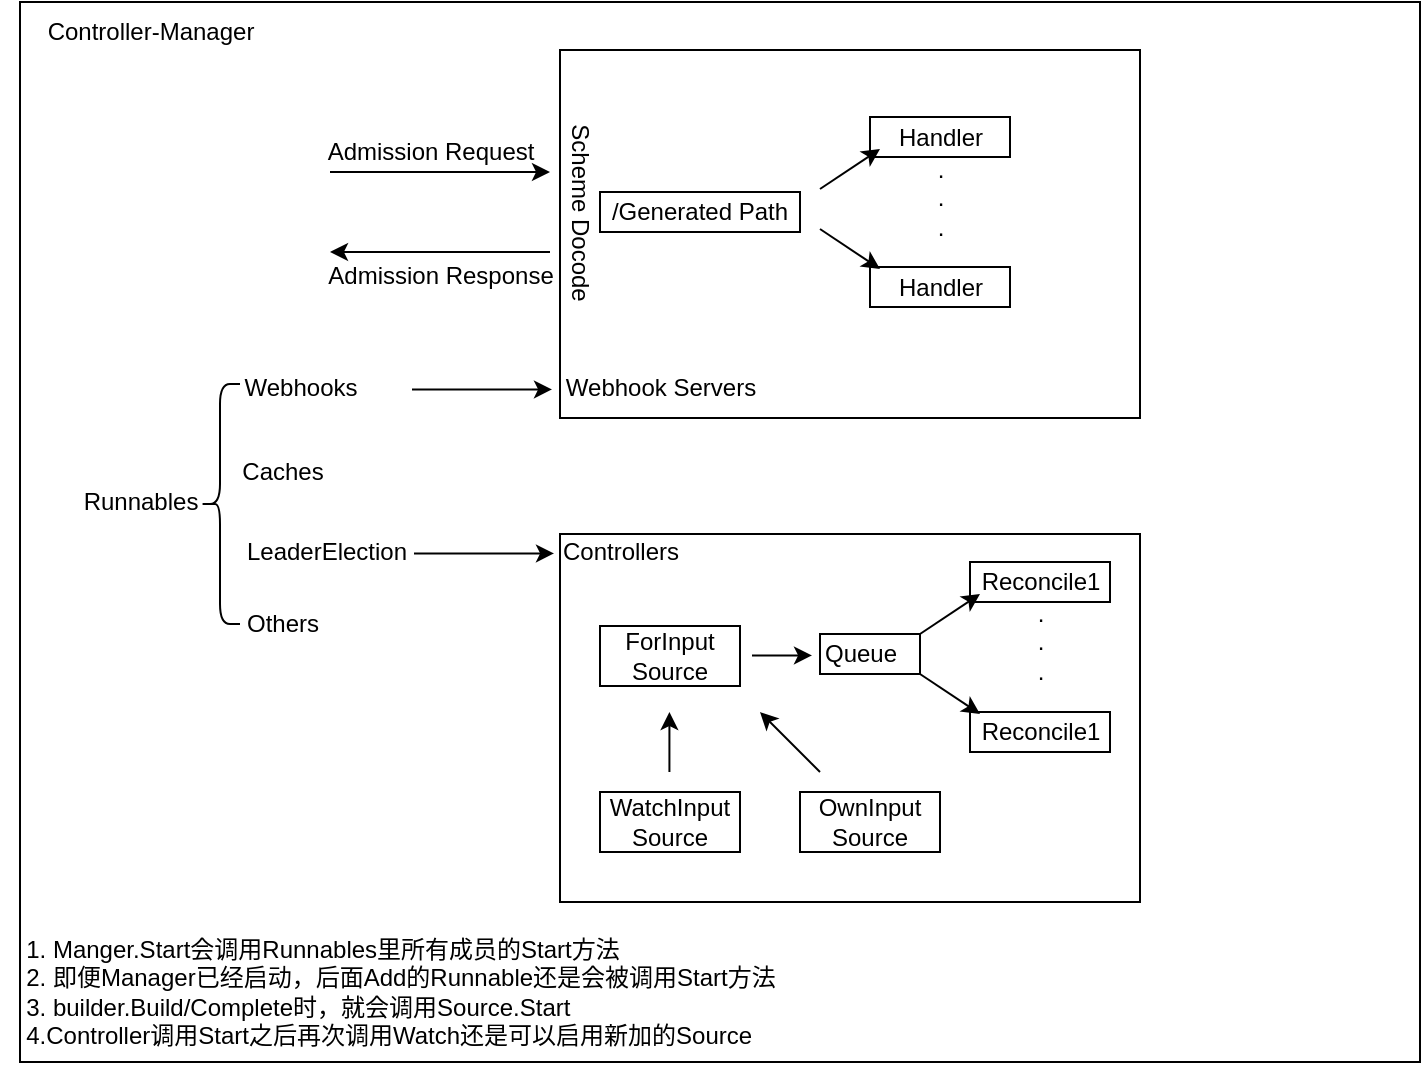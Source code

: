 <mxfile version="20.2.2" type="device"><diagram id="7U0xNLjNQulswaMUsaYP" name="Page-1"><mxGraphModel dx="1426" dy="691" grid="1" gridSize="10" guides="1" tooltips="1" connect="1" arrows="1" fold="1" page="1" pageScale="1" pageWidth="850" pageHeight="1100" math="0" shadow="0"><root><mxCell id="0"/><mxCell id="1" parent="0"/><mxCell id="BHXcJqlXhQ2N42U7Zv8B-1" value="" style="rounded=0;whiteSpace=wrap;html=1;" vertex="1" parent="1"><mxGeometry x="270" y="140" width="700" height="530" as="geometry"/></mxCell><mxCell id="BHXcJqlXhQ2N42U7Zv8B-2" value="Controller-Manager" style="text;html=1;align=center;verticalAlign=middle;resizable=0;points=[];autosize=1;strokeColor=none;fillColor=none;" vertex="1" parent="1"><mxGeometry x="270" y="140" width="130" height="30" as="geometry"/></mxCell><mxCell id="BHXcJqlXhQ2N42U7Zv8B-3" value="Runnables" style="text;html=1;align=center;verticalAlign=middle;resizable=0;points=[];autosize=1;strokeColor=none;fillColor=none;" vertex="1" parent="1"><mxGeometry x="290" y="375" width="80" height="30" as="geometry"/></mxCell><mxCell id="BHXcJqlXhQ2N42U7Zv8B-4" value="Webhooks" style="text;html=1;align=center;verticalAlign=middle;resizable=0;points=[];autosize=1;strokeColor=none;fillColor=none;" vertex="1" parent="1"><mxGeometry x="370" y="318" width="80" height="30" as="geometry"/></mxCell><mxCell id="BHXcJqlXhQ2N42U7Zv8B-5" value="Caches" style="text;html=1;align=center;verticalAlign=middle;resizable=0;points=[];autosize=1;strokeColor=none;fillColor=none;" vertex="1" parent="1"><mxGeometry x="371" y="360" width="60" height="30" as="geometry"/></mxCell><mxCell id="BHXcJqlXhQ2N42U7Zv8B-6" value="LeaderElection" style="text;html=1;align=center;verticalAlign=middle;resizable=0;points=[];autosize=1;strokeColor=none;fillColor=none;" vertex="1" parent="1"><mxGeometry x="373" y="400" width="100" height="30" as="geometry"/></mxCell><mxCell id="BHXcJqlXhQ2N42U7Zv8B-7" value="Others" style="text;html=1;align=center;verticalAlign=middle;resizable=0;points=[];autosize=1;strokeColor=none;fillColor=none;" vertex="1" parent="1"><mxGeometry x="371" y="436" width="60" height="30" as="geometry"/></mxCell><mxCell id="BHXcJqlXhQ2N42U7Zv8B-8" value="" style="shape=curlyBracket;whiteSpace=wrap;html=1;rounded=1;" vertex="1" parent="1"><mxGeometry x="360" y="331" width="20" height="120" as="geometry"/></mxCell><mxCell id="BHXcJqlXhQ2N42U7Zv8B-11" value="" style="endArrow=classic;html=1;rounded=0;" edge="1" parent="1"><mxGeometry width="50" height="50" relative="1" as="geometry"><mxPoint x="466" y="333.71" as="sourcePoint"/><mxPoint x="536" y="333.71" as="targetPoint"/></mxGeometry></mxCell><mxCell id="BHXcJqlXhQ2N42U7Zv8B-12" value="" style="endArrow=classic;html=1;rounded=0;" edge="1" parent="1"><mxGeometry width="50" height="50" relative="1" as="geometry"><mxPoint x="467" y="415.71" as="sourcePoint"/><mxPoint x="537" y="415.71" as="targetPoint"/></mxGeometry></mxCell><mxCell id="BHXcJqlXhQ2N42U7Zv8B-13" value="" style="rounded=0;whiteSpace=wrap;html=1;" vertex="1" parent="1"><mxGeometry x="540" y="406" width="290" height="184" as="geometry"/></mxCell><mxCell id="BHXcJqlXhQ2N42U7Zv8B-10" value="Controllers" style="text;html=1;align=center;verticalAlign=middle;resizable=0;points=[];autosize=1;strokeColor=none;fillColor=none;" vertex="1" parent="1"><mxGeometry x="530" y="400" width="80" height="30" as="geometry"/></mxCell><mxCell id="BHXcJqlXhQ2N42U7Zv8B-14" value="" style="rounded=0;whiteSpace=wrap;html=1;" vertex="1" parent="1"><mxGeometry x="670" y="456" width="50" height="20" as="geometry"/></mxCell><mxCell id="BHXcJqlXhQ2N42U7Zv8B-15" value="Queue" style="text;html=1;align=center;verticalAlign=middle;resizable=0;points=[];autosize=1;strokeColor=none;fillColor=none;" vertex="1" parent="1"><mxGeometry x="660" y="451" width="60" height="30" as="geometry"/></mxCell><mxCell id="BHXcJqlXhQ2N42U7Zv8B-16" value="" style="rounded=0;whiteSpace=wrap;html=1;" vertex="1" parent="1"><mxGeometry x="745" y="420" width="70" height="20" as="geometry"/></mxCell><mxCell id="BHXcJqlXhQ2N42U7Zv8B-17" value="Reconcile1" style="text;html=1;align=center;verticalAlign=middle;resizable=0;points=[];autosize=1;strokeColor=none;fillColor=none;" vertex="1" parent="1"><mxGeometry x="740" y="415" width="80" height="30" as="geometry"/></mxCell><mxCell id="BHXcJqlXhQ2N42U7Zv8B-18" value="" style="rounded=0;whiteSpace=wrap;html=1;" vertex="1" parent="1"><mxGeometry x="745" y="495" width="70" height="20" as="geometry"/></mxCell><mxCell id="BHXcJqlXhQ2N42U7Zv8B-19" value="Reconcile1" style="text;html=1;align=center;verticalAlign=middle;resizable=0;points=[];autosize=1;strokeColor=none;fillColor=none;" vertex="1" parent="1"><mxGeometry x="740" y="490" width="80" height="30" as="geometry"/></mxCell><mxCell id="BHXcJqlXhQ2N42U7Zv8B-20" value=".&lt;br&gt;.&lt;br&gt;." style="text;html=1;align=center;verticalAlign=middle;resizable=0;points=[];autosize=1;strokeColor=none;fillColor=none;" vertex="1" parent="1"><mxGeometry x="765" y="430" width="30" height="60" as="geometry"/></mxCell><mxCell id="BHXcJqlXhQ2N42U7Zv8B-21" value="" style="endArrow=classic;html=1;rounded=0;" edge="1" parent="1"><mxGeometry width="50" height="50" relative="1" as="geometry"><mxPoint x="720" y="456" as="sourcePoint"/><mxPoint x="750" y="436" as="targetPoint"/></mxGeometry></mxCell><mxCell id="BHXcJqlXhQ2N42U7Zv8B-22" value="" style="endArrow=classic;html=1;rounded=0;" edge="1" parent="1"><mxGeometry width="50" height="50" relative="1" as="geometry"><mxPoint x="720" y="476" as="sourcePoint"/><mxPoint x="750" y="496" as="targetPoint"/></mxGeometry></mxCell><mxCell id="BHXcJqlXhQ2N42U7Zv8B-23" value="ForInput&lt;br&gt;Source" style="whiteSpace=wrap;html=1;" vertex="1" parent="1"><mxGeometry x="560" y="452" width="70" height="30" as="geometry"/></mxCell><mxCell id="BHXcJqlXhQ2N42U7Zv8B-24" value="OwnInput&lt;br&gt;Source" style="whiteSpace=wrap;html=1;" vertex="1" parent="1"><mxGeometry x="660" y="535" width="70" height="30" as="geometry"/></mxCell><mxCell id="BHXcJqlXhQ2N42U7Zv8B-25" value="WatchInput&lt;br&gt;Source" style="whiteSpace=wrap;html=1;" vertex="1" parent="1"><mxGeometry x="560" y="535" width="70" height="30" as="geometry"/></mxCell><mxCell id="BHXcJqlXhQ2N42U7Zv8B-26" value="" style="endArrow=classic;html=1;rounded=0;" edge="1" parent="1"><mxGeometry width="50" height="50" relative="1" as="geometry"><mxPoint x="636" y="466.71" as="sourcePoint"/><mxPoint x="666" y="466.71" as="targetPoint"/></mxGeometry></mxCell><mxCell id="BHXcJqlXhQ2N42U7Zv8B-27" value="" style="endArrow=classic;html=1;rounded=0;" edge="1" parent="1"><mxGeometry width="50" height="50" relative="1" as="geometry"><mxPoint x="670" y="525" as="sourcePoint"/><mxPoint x="640" y="495" as="targetPoint"/></mxGeometry></mxCell><mxCell id="BHXcJqlXhQ2N42U7Zv8B-28" value="" style="endArrow=classic;html=1;rounded=0;" edge="1" parent="1"><mxGeometry width="50" height="50" relative="1" as="geometry"><mxPoint x="594.71" y="525" as="sourcePoint"/><mxPoint x="594.71" y="495" as="targetPoint"/></mxGeometry></mxCell><mxCell id="BHXcJqlXhQ2N42U7Zv8B-29" value="" style="rounded=0;whiteSpace=wrap;html=1;" vertex="1" parent="1"><mxGeometry x="540" y="164" width="290" height="184" as="geometry"/></mxCell><mxCell id="BHXcJqlXhQ2N42U7Zv8B-9" value="Webhook Servers" style="text;html=1;align=center;verticalAlign=middle;resizable=0;points=[];autosize=1;strokeColor=none;fillColor=none;" vertex="1" parent="1"><mxGeometry x="530" y="318" width="120" height="30" as="geometry"/></mxCell><mxCell id="BHXcJqlXhQ2N42U7Zv8B-30" value="" style="endArrow=classic;html=1;rounded=0;" edge="1" parent="1"><mxGeometry width="50" height="50" relative="1" as="geometry"><mxPoint x="425" y="225" as="sourcePoint"/><mxPoint x="535" y="225" as="targetPoint"/></mxGeometry></mxCell><mxCell id="BHXcJqlXhQ2N42U7Zv8B-31" value="" style="endArrow=classic;html=1;rounded=0;" edge="1" parent="1"><mxGeometry width="50" height="50" relative="1" as="geometry"><mxPoint x="535" y="265" as="sourcePoint"/><mxPoint x="425" y="265" as="targetPoint"/></mxGeometry></mxCell><mxCell id="BHXcJqlXhQ2N42U7Zv8B-32" value="Admission Request" style="text;html=1;align=center;verticalAlign=middle;resizable=0;points=[];autosize=1;strokeColor=none;fillColor=none;" vertex="1" parent="1"><mxGeometry x="410" y="200" width="130" height="30" as="geometry"/></mxCell><mxCell id="BHXcJqlXhQ2N42U7Zv8B-33" value="Admission Response" style="text;html=1;align=center;verticalAlign=middle;resizable=0;points=[];autosize=1;strokeColor=none;fillColor=none;" vertex="1" parent="1"><mxGeometry x="410" y="262" width="140" height="30" as="geometry"/></mxCell><mxCell id="BHXcJqlXhQ2N42U7Zv8B-35" value="Scheme Docode" style="text;html=1;align=center;verticalAlign=middle;resizable=0;points=[];autosize=1;strokeColor=none;fillColor=none;rotation=90;" vertex="1" parent="1"><mxGeometry x="495" y="230" width="110" height="30" as="geometry"/></mxCell><mxCell id="BHXcJqlXhQ2N42U7Zv8B-36" value="/Generated Path" style="rounded=0;whiteSpace=wrap;html=1;" vertex="1" parent="1"><mxGeometry x="560" y="235" width="100" height="20" as="geometry"/></mxCell><mxCell id="BHXcJqlXhQ2N42U7Zv8B-37" value="" style="rounded=0;whiteSpace=wrap;html=1;" vertex="1" parent="1"><mxGeometry x="695" y="197.5" width="70" height="20" as="geometry"/></mxCell><mxCell id="BHXcJqlXhQ2N42U7Zv8B-38" value="Handler" style="text;html=1;align=center;verticalAlign=middle;resizable=0;points=[];autosize=1;strokeColor=none;fillColor=none;" vertex="1" parent="1"><mxGeometry x="695" y="192.5" width="70" height="30" as="geometry"/></mxCell><mxCell id="BHXcJqlXhQ2N42U7Zv8B-39" value="" style="rounded=0;whiteSpace=wrap;html=1;" vertex="1" parent="1"><mxGeometry x="695" y="272.5" width="70" height="20" as="geometry"/></mxCell><mxCell id="BHXcJqlXhQ2N42U7Zv8B-40" value="Handler" style="text;html=1;align=center;verticalAlign=middle;resizable=0;points=[];autosize=1;strokeColor=none;fillColor=none;" vertex="1" parent="1"><mxGeometry x="695" y="267.5" width="70" height="30" as="geometry"/></mxCell><mxCell id="BHXcJqlXhQ2N42U7Zv8B-41" value=".&lt;br&gt;.&lt;br&gt;." style="text;html=1;align=center;verticalAlign=middle;resizable=0;points=[];autosize=1;strokeColor=none;fillColor=none;" vertex="1" parent="1"><mxGeometry x="715" y="207.5" width="30" height="60" as="geometry"/></mxCell><mxCell id="BHXcJqlXhQ2N42U7Zv8B-42" value="" style="endArrow=classic;html=1;rounded=0;" edge="1" parent="1"><mxGeometry width="50" height="50" relative="1" as="geometry"><mxPoint x="670" y="233.5" as="sourcePoint"/><mxPoint x="700" y="213.5" as="targetPoint"/></mxGeometry></mxCell><mxCell id="BHXcJqlXhQ2N42U7Zv8B-43" value="" style="endArrow=classic;html=1;rounded=0;" edge="1" parent="1"><mxGeometry width="50" height="50" relative="1" as="geometry"><mxPoint x="670" y="253.5" as="sourcePoint"/><mxPoint x="700" y="273.5" as="targetPoint"/></mxGeometry></mxCell><mxCell id="BHXcJqlXhQ2N42U7Zv8B-44" value="&lt;div style=&quot;text-align: left;&quot;&gt;&lt;span style=&quot;background-color: initial;&quot;&gt;1. Manger.Start会调用Runnables里所有成员的Start方法&lt;/span&gt;&lt;/div&gt;&lt;div style=&quot;text-align: left;&quot;&gt;&lt;span style=&quot;background-color: initial;&quot;&gt;2. 即便Manager已经启动，后面Add的Runnable还是会被调用Start方法&lt;/span&gt;&lt;/div&gt;&lt;div style=&quot;text-align: left;&quot;&gt;&lt;span style=&quot;background-color: initial;&quot;&gt;3. builder.Build/Complete时，就会调用Source.Start&lt;/span&gt;&lt;/div&gt;&lt;div style=&quot;text-align: left;&quot;&gt;&lt;span style=&quot;background-color: initial;&quot;&gt;4.Controller调用Start之后再次调用Watch还是可以启用新加的Source&lt;/span&gt;&lt;/div&gt;" style="text;html=1;align=center;verticalAlign=middle;resizable=0;points=[];autosize=1;strokeColor=none;fillColor=none;" vertex="1" parent="1"><mxGeometry x="260" y="600" width="400" height="70" as="geometry"/></mxCell></root></mxGraphModel></diagram></mxfile>